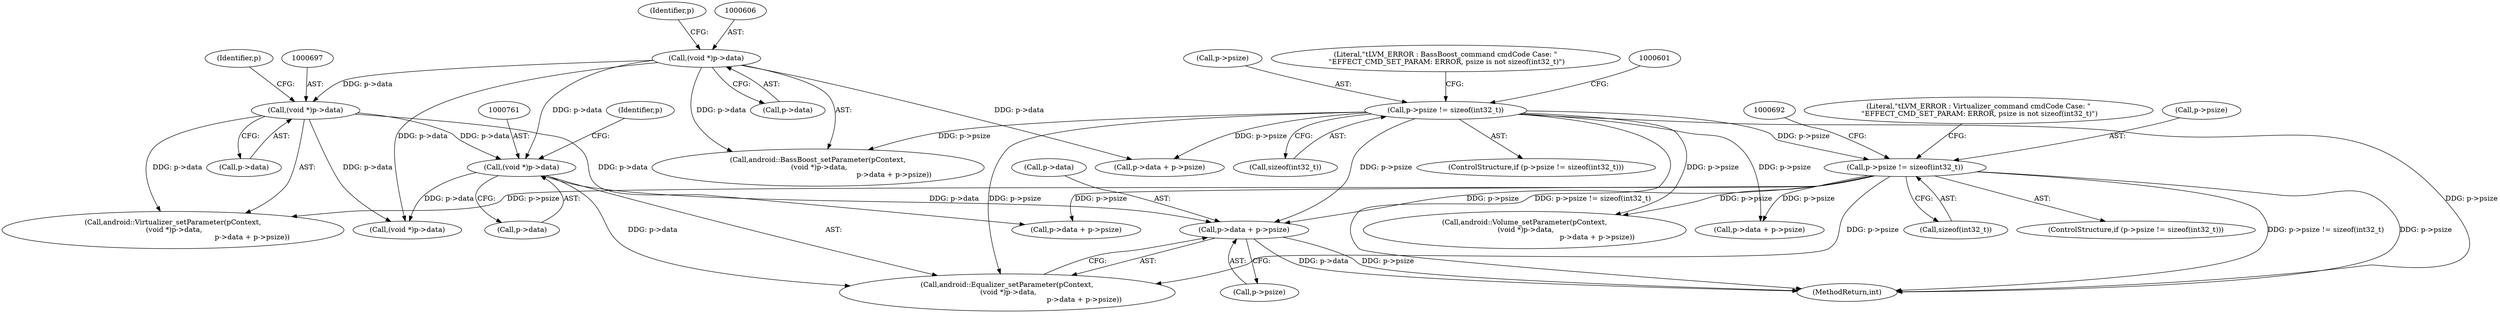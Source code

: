 digraph "0_Android_9e29523b9537983b4c4b205ff868d0b3bca0383b@pointer" {
"1000765" [label="(Call,p->data + p->psize)"];
"1000760" [label="(Call,(void *)p->data)"];
"1000605" [label="(Call,(void *)p->data)"];
"1000696" [label="(Call,(void *)p->data)"];
"1000586" [label="(Call,p->psize != sizeof(int32_t))"];
"1000677" [label="(Call,p->psize != sizeof(int32_t))"];
"1000767" [label="(Identifier,p)"];
"1000605" [label="(Call,(void *)p->data)"];
"1000681" [label="(Call,sizeof(int32_t))"];
"1000685" [label="(Literal,\"\tLVM_ERROR : Virtualizer_command cmdCode Case: \"\n \"EFFECT_CMD_SET_PARAM: ERROR, psize is not sizeof(int32_t)\")"];
"1000822" [label="(Call,android::Volume_setParameter(pContext,\n (void *)p->data,\n                                                                 p->data + p->psize))"];
"1000587" [label="(Call,p->psize)"];
"1000696" [label="(Call,(void *)p->data)"];
"1000590" [label="(Call,sizeof(int32_t))"];
"1000585" [label="(ControlStructure,if (p->psize != sizeof(int32_t)))"];
"1000769" [label="(Call,p->psize)"];
"1000603" [label="(Call,android::BassBoost_setParameter(pContext,\n (void *)p->data,\n                                                                    p->data + p->psize))"];
"1000766" [label="(Call,p->data)"];
"1001271" [label="(MethodReturn,int)"];
"1000829" [label="(Call,p->data + p->psize)"];
"1000677" [label="(Call,p->psize != sizeof(int32_t))"];
"1000694" [label="(Call,android::Virtualizer_setParameter(pContext,\n (void *)p->data,\n                                                                       p->data + p->psize))"];
"1000701" [label="(Call,p->data + p->psize)"];
"1000760" [label="(Call,(void *)p->data)"];
"1000610" [label="(Call,p->data + p->psize)"];
"1000824" [label="(Call,(void *)p->data)"];
"1000607" [label="(Call,p->data)"];
"1000698" [label="(Call,p->data)"];
"1000586" [label="(Call,p->psize != sizeof(int32_t))"];
"1000676" [label="(ControlStructure,if (p->psize != sizeof(int32_t)))"];
"1000594" [label="(Literal,\"\tLVM_ERROR : BassBoost_command cmdCode Case: \"\n \"EFFECT_CMD_SET_PARAM: ERROR, psize is not sizeof(int32_t)\")"];
"1000612" [label="(Identifier,p)"];
"1000678" [label="(Call,p->psize)"];
"1000758" [label="(Call,android::Equalizer_setParameter(pContext,\n (void *)p->data,\n                                                                     p->data + p->psize))"];
"1000762" [label="(Call,p->data)"];
"1000765" [label="(Call,p->data + p->psize)"];
"1000703" [label="(Identifier,p)"];
"1000765" -> "1000758"  [label="AST: "];
"1000765" -> "1000769"  [label="CFG: "];
"1000766" -> "1000765"  [label="AST: "];
"1000769" -> "1000765"  [label="AST: "];
"1000758" -> "1000765"  [label="CFG: "];
"1000765" -> "1001271"  [label="DDG: p->psize"];
"1000765" -> "1001271"  [label="DDG: p->data"];
"1000760" -> "1000765"  [label="DDG: p->data"];
"1000586" -> "1000765"  [label="DDG: p->psize"];
"1000677" -> "1000765"  [label="DDG: p->psize"];
"1000760" -> "1000758"  [label="AST: "];
"1000760" -> "1000762"  [label="CFG: "];
"1000761" -> "1000760"  [label="AST: "];
"1000762" -> "1000760"  [label="AST: "];
"1000767" -> "1000760"  [label="CFG: "];
"1000760" -> "1000758"  [label="DDG: p->data"];
"1000605" -> "1000760"  [label="DDG: p->data"];
"1000696" -> "1000760"  [label="DDG: p->data"];
"1000760" -> "1000824"  [label="DDG: p->data"];
"1000605" -> "1000603"  [label="AST: "];
"1000605" -> "1000607"  [label="CFG: "];
"1000606" -> "1000605"  [label="AST: "];
"1000607" -> "1000605"  [label="AST: "];
"1000612" -> "1000605"  [label="CFG: "];
"1000605" -> "1000603"  [label="DDG: p->data"];
"1000605" -> "1000610"  [label="DDG: p->data"];
"1000605" -> "1000696"  [label="DDG: p->data"];
"1000605" -> "1000824"  [label="DDG: p->data"];
"1000696" -> "1000694"  [label="AST: "];
"1000696" -> "1000698"  [label="CFG: "];
"1000697" -> "1000696"  [label="AST: "];
"1000698" -> "1000696"  [label="AST: "];
"1000703" -> "1000696"  [label="CFG: "];
"1000696" -> "1000694"  [label="DDG: p->data"];
"1000696" -> "1000701"  [label="DDG: p->data"];
"1000696" -> "1000824"  [label="DDG: p->data"];
"1000586" -> "1000585"  [label="AST: "];
"1000586" -> "1000590"  [label="CFG: "];
"1000587" -> "1000586"  [label="AST: "];
"1000590" -> "1000586"  [label="AST: "];
"1000594" -> "1000586"  [label="CFG: "];
"1000601" -> "1000586"  [label="CFG: "];
"1000586" -> "1001271"  [label="DDG: p->psize != sizeof(int32_t)"];
"1000586" -> "1001271"  [label="DDG: p->psize"];
"1000586" -> "1000603"  [label="DDG: p->psize"];
"1000586" -> "1000610"  [label="DDG: p->psize"];
"1000586" -> "1000677"  [label="DDG: p->psize"];
"1000586" -> "1000758"  [label="DDG: p->psize"];
"1000586" -> "1000822"  [label="DDG: p->psize"];
"1000586" -> "1000829"  [label="DDG: p->psize"];
"1000677" -> "1000676"  [label="AST: "];
"1000677" -> "1000681"  [label="CFG: "];
"1000678" -> "1000677"  [label="AST: "];
"1000681" -> "1000677"  [label="AST: "];
"1000685" -> "1000677"  [label="CFG: "];
"1000692" -> "1000677"  [label="CFG: "];
"1000677" -> "1001271"  [label="DDG: p->psize"];
"1000677" -> "1001271"  [label="DDG: p->psize != sizeof(int32_t)"];
"1000677" -> "1000694"  [label="DDG: p->psize"];
"1000677" -> "1000701"  [label="DDG: p->psize"];
"1000677" -> "1000758"  [label="DDG: p->psize"];
"1000677" -> "1000822"  [label="DDG: p->psize"];
"1000677" -> "1000829"  [label="DDG: p->psize"];
}
